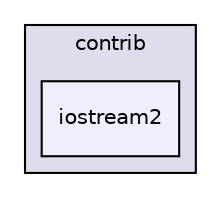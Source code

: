 digraph "zlib/zlib-1.2.8/contrib/iostream2" {
  compound=true
  node [ fontsize="10", fontname="Helvetica"];
  edge [ labelfontsize="10", labelfontname="Helvetica"];
  subgraph clusterdir_e0c029cd5149dae73dc2b47aa4b1f108 {
    graph [ bgcolor="#ddddee", pencolor="black", label="contrib" fontname="Helvetica", fontsize="10", URL="dir_e0c029cd5149dae73dc2b47aa4b1f108.html"]
  dir_216da6e19b2ed6d26f652968449f9a18 [shape=box, label="iostream2", style="filled", fillcolor="#eeeeff", pencolor="black", URL="dir_216da6e19b2ed6d26f652968449f9a18.html"];
  }
}
